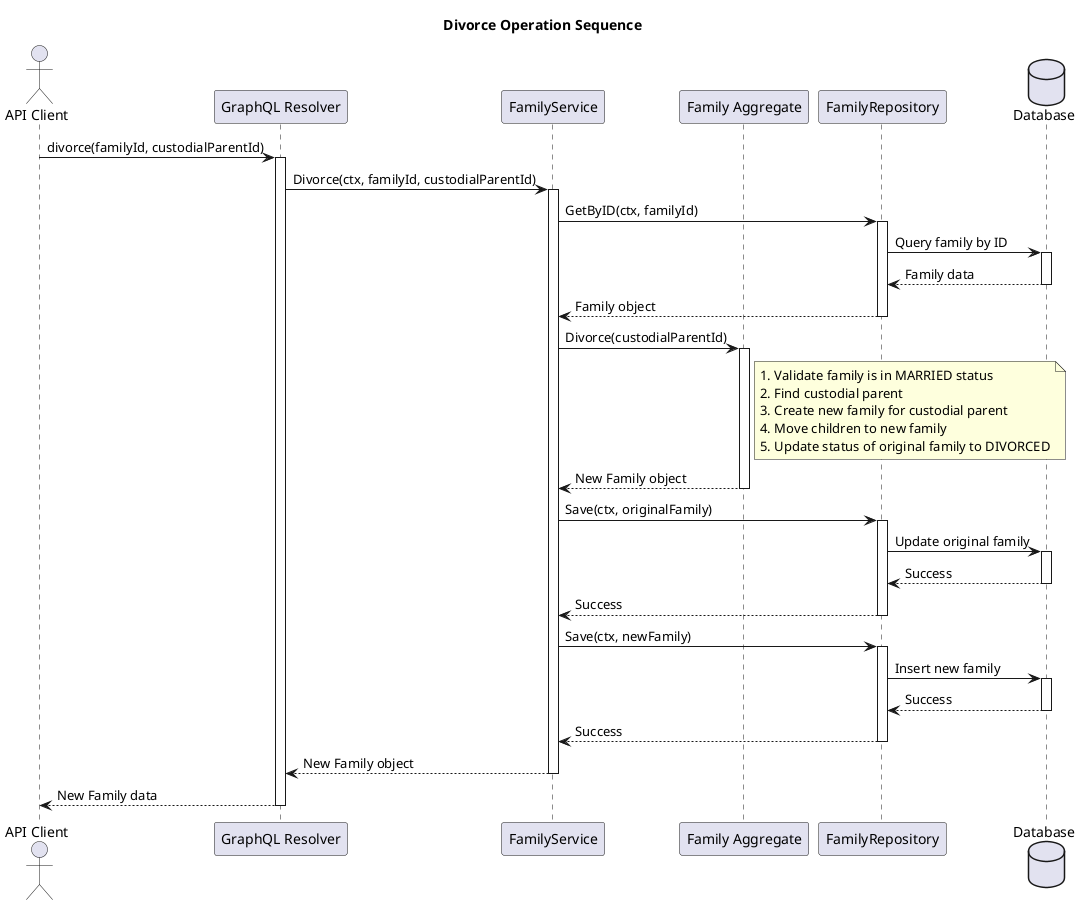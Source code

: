 @startuml SDD Sequence Diagram - Divorce Operation

actor "API Client" as client
participant "GraphQL Resolver" as resolver
participant "FamilyService" as service
participant "Family Aggregate" as family
participant "FamilyRepository" as repo
database "Database" as db

title Divorce Operation Sequence

client -> resolver: divorce(familyId, custodialParentId)
activate resolver

resolver -> service: Divorce(ctx, familyId, custodialParentId)
activate service

service -> repo: GetByID(ctx, familyId)
activate repo

repo -> db: Query family by ID
activate db
db --> repo: Family data
deactivate db

repo --> service: Family object
deactivate repo

service -> family: Divorce(custodialParentId)
activate family

note right of family
  1. Validate family is in MARRIED status
  2. Find custodial parent
  3. Create new family for custodial parent
  4. Move children to new family
  5. Update status of original family to DIVORCED
end note

family --> service: New Family object
deactivate family

service -> repo: Save(ctx, originalFamily)
activate repo
repo -> db: Update original family
activate db
db --> repo: Success
deactivate db
repo --> service: Success
deactivate repo

service -> repo: Save(ctx, newFamily)
activate repo
repo -> db: Insert new family
activate db
db --> repo: Success
deactivate db
repo --> service: Success
deactivate repo

service --> resolver: New Family object
deactivate service

resolver --> client: New Family data
deactivate resolver

@enduml